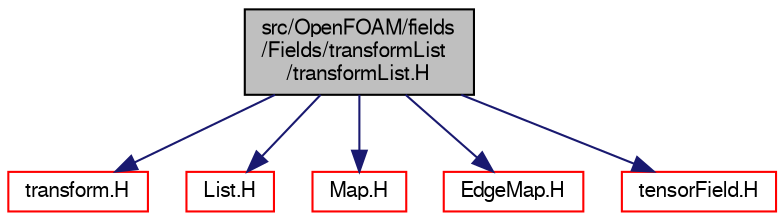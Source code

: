 digraph "src/OpenFOAM/fields/Fields/transformList/transformList.H"
{
  bgcolor="transparent";
  edge [fontname="FreeSans",fontsize="10",labelfontname="FreeSans",labelfontsize="10"];
  node [fontname="FreeSans",fontsize="10",shape=record];
  Node0 [label="src/OpenFOAM/fields\l/Fields/transformList\l/transformList.H",height=0.2,width=0.4,color="black", fillcolor="grey75", style="filled", fontcolor="black"];
  Node0 -> Node1 [color="midnightblue",fontsize="10",style="solid",fontname="FreeSans"];
  Node1 [label="transform.H",height=0.2,width=0.4,color="red",URL="$a12779.html",tooltip="3D tensor transformation operations. "];
  Node0 -> Node57 [color="midnightblue",fontsize="10",style="solid",fontname="FreeSans"];
  Node57 [label="List.H",height=0.2,width=0.4,color="red",URL="$a08666.html"];
  Node0 -> Node67 [color="midnightblue",fontsize="10",style="solid",fontname="FreeSans"];
  Node67 [label="Map.H",height=0.2,width=0.4,color="red",URL="$a08489.html"];
  Node0 -> Node74 [color="midnightblue",fontsize="10",style="solid",fontname="FreeSans"];
  Node74 [label="EdgeMap.H",height=0.2,width=0.4,color="red",URL="$a11315.html"];
  Node0 -> Node111 [color="midnightblue",fontsize="10",style="solid",fontname="FreeSans"];
  Node111 [label="tensorField.H",height=0.2,width=0.4,color="red",URL="$a09716.html"];
}
